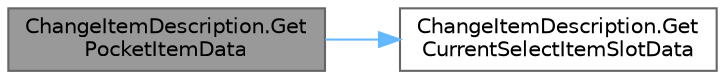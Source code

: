 digraph "ChangeItemDescription.GetPocketItemData"
{
 // LATEX_PDF_SIZE
  bgcolor="transparent";
  edge [fontname=Helvetica,fontsize=10,labelfontname=Helvetica,labelfontsize=10];
  node [fontname=Helvetica,fontsize=10,shape=box,height=0.2,width=0.4];
  rankdir="LR";
  Node1 [id="Node000001",label="ChangeItemDescription.Get\lPocketItemData",height=0.2,width=0.4,color="gray40", fillcolor="grey60", style="filled", fontcolor="black",tooltip=" "];
  Node1 -> Node2 [id="edge1_Node000001_Node000002",color="steelblue1",style="solid",tooltip=" "];
  Node2 [id="Node000002",label="ChangeItemDescription.Get\lCurrentSelectItemSlotData",height=0.2,width=0.4,color="grey40", fillcolor="white", style="filled",URL="$class_change_item_description.html#a32a93ad268885487f3704d591bc4125b",tooltip="SelectUIControllerが選択しているItemSlotDataを取得"];
}
